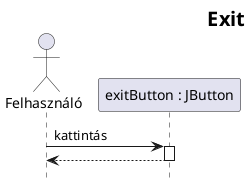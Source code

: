 @startuml Exit 
skinparam headerFontSize 20
skinparam HeaderFontColor #000000
skinparam HeaderFontStyle bold
header Exit
hide footbox

actor p as "Felhasználó"
participant btn as "exitButton : JButton"
p -> btn++ : kattintás
return 

@enduml